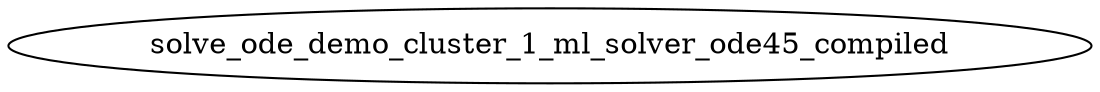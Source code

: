 /* Created by mdot for Matlab */
digraph m2html {

  solve_ode_demo_cluster_1_ml_solver_ode45_compiled [URL="solve_ode_demo_cluster_1_ml_solver_ode45_compiled.html"];
}
